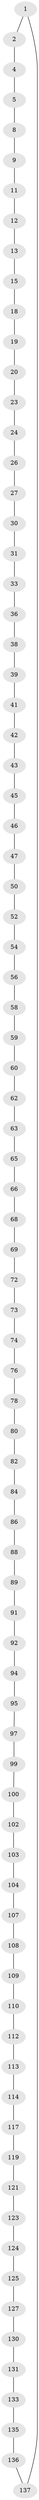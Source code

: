 // original degree distribution, {2: 1.0}
// Generated by graph-tools (version 1.1) at 2025/20/03/04/25 18:20:08]
// undirected, 83 vertices, 83 edges
graph export_dot {
graph [start="1"]
  node [color=gray90,style=filled];
  1;
  2 [super="+3"];
  4;
  5 [super="+6"];
  8;
  9 [super="+10"];
  11;
  12;
  13 [super="+14"];
  15 [super="+16"];
  18;
  19;
  20 [super="+21"];
  23;
  24 [super="+25"];
  26;
  27 [super="+28"];
  30;
  31 [super="+32"];
  33 [super="+34"];
  36 [super="+37"];
  38;
  39 [super="+40"];
  41;
  42;
  43 [super="+44"];
  45;
  46;
  47 [super="+48"];
  50 [super="+51"];
  52 [super="+53"];
  54 [super="+55"];
  56 [super="+57"];
  58;
  59;
  60 [super="+61"];
  62;
  63 [super="+64"];
  65;
  66 [super="+67"];
  68;
  69 [super="+70"];
  72;
  73;
  74 [super="+75"];
  76 [super="+77"];
  78 [super="+79"];
  80 [super="+81"];
  82 [super="+83"];
  84 [super="+85"];
  86 [super="+87"];
  88;
  89 [super="+90"];
  91;
  92 [super="+93"];
  94;
  95 [super="+96"];
  97 [super="+98"];
  99;
  100 [super="+101"];
  102;
  103;
  104 [super="+105"];
  107;
  108;
  109;
  110 [super="+111"];
  112;
  113;
  114 [super="+115"];
  117 [super="+118"];
  119 [super="+120"];
  121 [super="+122"];
  123;
  124;
  125 [super="+126"];
  127 [super="+128"];
  130;
  131 [super="+132"];
  133 [super="+134"];
  135;
  136;
  137 [super="+138"];
  1 -- 2;
  1 -- 137;
  2 -- 4;
  4 -- 5;
  5 -- 8;
  8 -- 9;
  9 -- 11;
  11 -- 12;
  12 -- 13;
  13 -- 15;
  15 -- 18;
  18 -- 19;
  19 -- 20;
  20 -- 23;
  23 -- 24;
  24 -- 26;
  26 -- 27;
  27 -- 30;
  30 -- 31;
  31 -- 33;
  33 -- 36;
  36 -- 38;
  38 -- 39;
  39 -- 41;
  41 -- 42;
  42 -- 43;
  43 -- 45;
  45 -- 46;
  46 -- 47;
  47 -- 50;
  50 -- 52;
  52 -- 54;
  54 -- 56;
  56 -- 58;
  58 -- 59;
  59 -- 60;
  60 -- 62;
  62 -- 63;
  63 -- 65;
  65 -- 66;
  66 -- 68;
  68 -- 69;
  69 -- 72;
  72 -- 73;
  73 -- 74;
  74 -- 76;
  76 -- 78;
  78 -- 80;
  80 -- 82;
  82 -- 84;
  84 -- 86;
  86 -- 88;
  88 -- 89;
  89 -- 91;
  91 -- 92;
  92 -- 94;
  94 -- 95;
  95 -- 97;
  97 -- 99;
  99 -- 100;
  100 -- 102;
  102 -- 103;
  103 -- 104;
  104 -- 107;
  107 -- 108;
  108 -- 109;
  109 -- 110;
  110 -- 112;
  112 -- 113;
  113 -- 114;
  114 -- 117;
  117 -- 119;
  119 -- 121;
  121 -- 123;
  123 -- 124;
  124 -- 125;
  125 -- 127;
  127 -- 130;
  130 -- 131;
  131 -- 133;
  133 -- 135;
  135 -- 136;
  136 -- 137;
}
